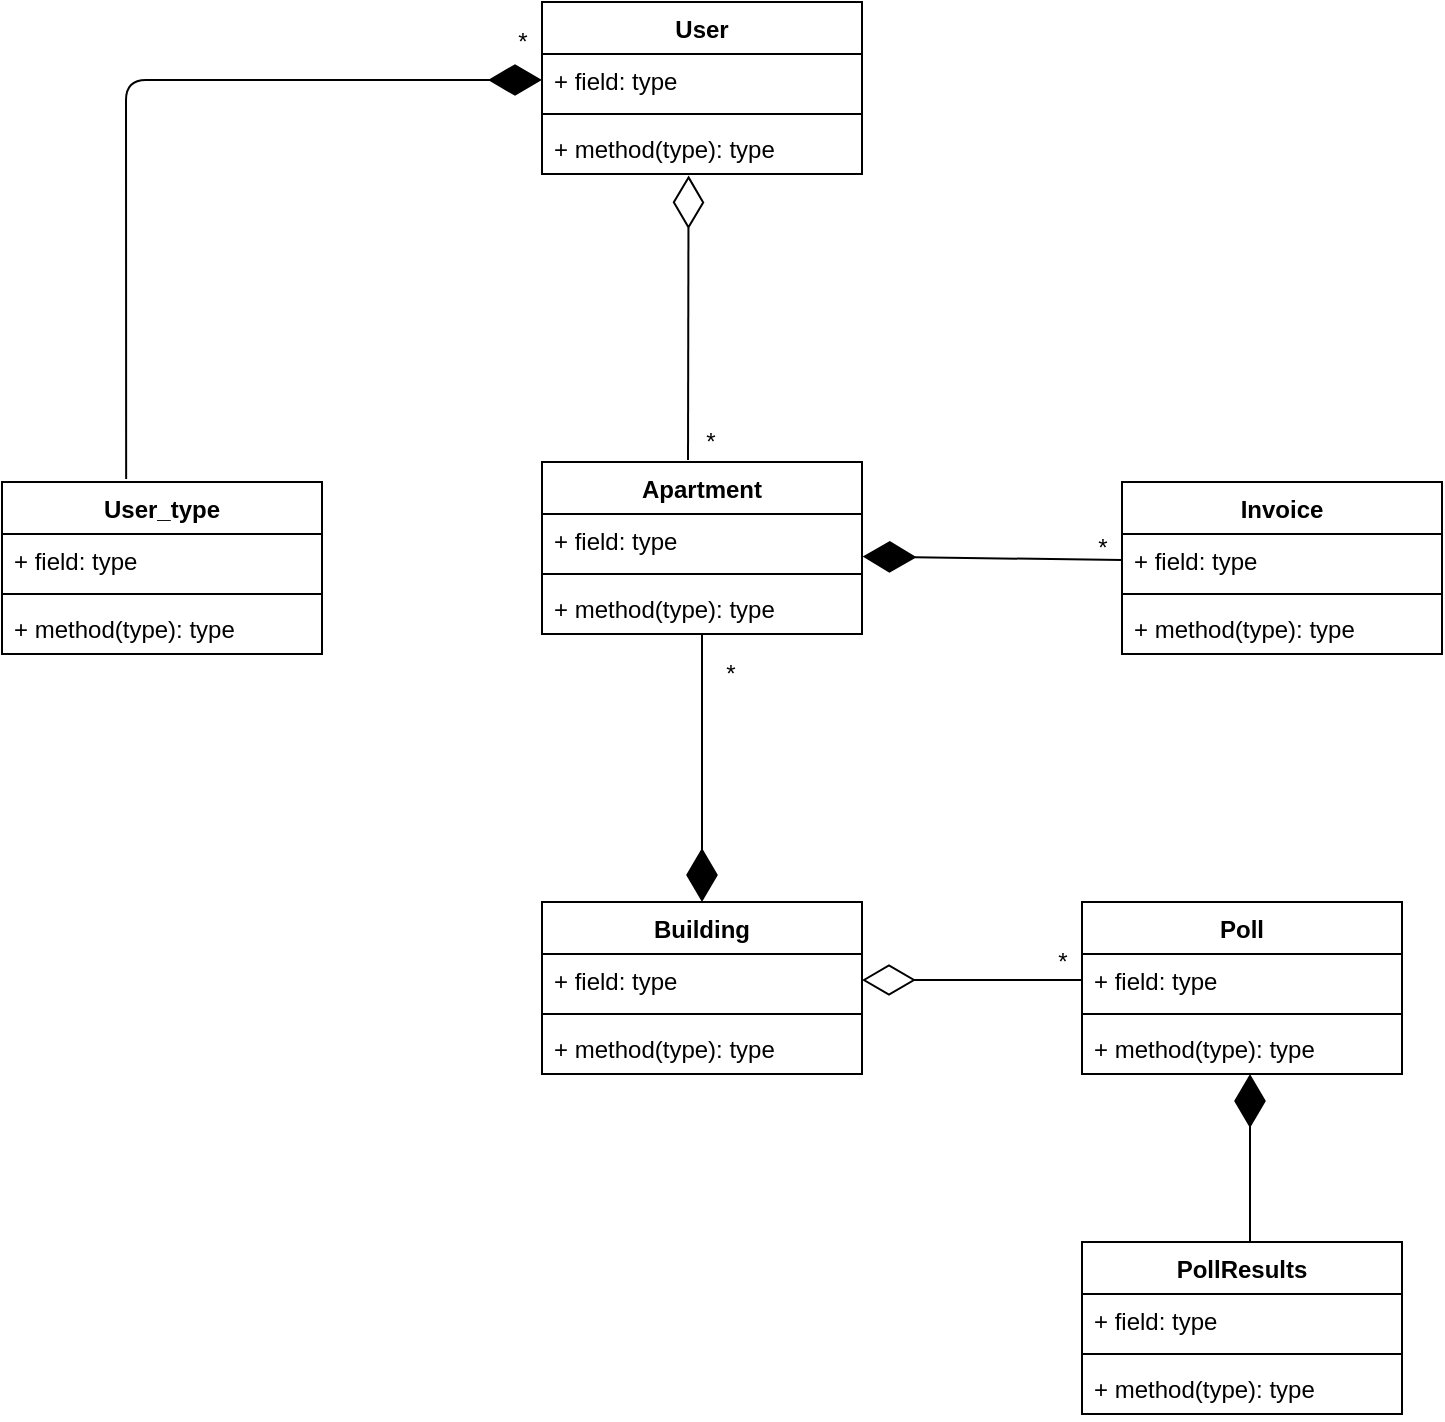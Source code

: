 <mxfile version="12.9.8" type="device"><diagram id="KcQRwnZjjGL758CDc1Ne" name="Page-1"><mxGraphModel dx="1679" dy="745" grid="1" gridSize="10" guides="1" tooltips="1" connect="1" arrows="1" fold="1" page="1" pageScale="1" pageWidth="827" pageHeight="1169" math="0" shadow="0"><root><mxCell id="0"/><mxCell id="1" parent="0"/><mxCell id="zUlaA7k35xaxrbTrV2EQ-1" value="User" style="swimlane;fontStyle=1;align=center;verticalAlign=top;childLayout=stackLayout;horizontal=1;startSize=26;horizontalStack=0;resizeParent=1;resizeParentMax=0;resizeLast=0;collapsible=1;marginBottom=0;" vertex="1" parent="1"><mxGeometry x="320" y="80" width="160" height="86" as="geometry"/></mxCell><mxCell id="zUlaA7k35xaxrbTrV2EQ-2" value="+ field: type" style="text;strokeColor=none;fillColor=none;align=left;verticalAlign=top;spacingLeft=4;spacingRight=4;overflow=hidden;rotatable=0;points=[[0,0.5],[1,0.5]];portConstraint=eastwest;" vertex="1" parent="zUlaA7k35xaxrbTrV2EQ-1"><mxGeometry y="26" width="160" height="26" as="geometry"/></mxCell><mxCell id="zUlaA7k35xaxrbTrV2EQ-3" value="" style="line;strokeWidth=1;fillColor=none;align=left;verticalAlign=middle;spacingTop=-1;spacingLeft=3;spacingRight=3;rotatable=0;labelPosition=right;points=[];portConstraint=eastwest;" vertex="1" parent="zUlaA7k35xaxrbTrV2EQ-1"><mxGeometry y="52" width="160" height="8" as="geometry"/></mxCell><mxCell id="zUlaA7k35xaxrbTrV2EQ-4" value="+ method(type): type" style="text;strokeColor=none;fillColor=none;align=left;verticalAlign=top;spacingLeft=4;spacingRight=4;overflow=hidden;rotatable=0;points=[[0,0.5],[1,0.5]];portConstraint=eastwest;" vertex="1" parent="zUlaA7k35xaxrbTrV2EQ-1"><mxGeometry y="60" width="160" height="26" as="geometry"/></mxCell><mxCell id="zUlaA7k35xaxrbTrV2EQ-10" value="" style="endArrow=diamondThin;endFill=1;endSize=24;html=1;exitX=0.388;exitY=-0.018;exitDx=0;exitDy=0;exitPerimeter=0;entryX=0;entryY=0.5;entryDx=0;entryDy=0;" edge="1" parent="1" source="zUlaA7k35xaxrbTrV2EQ-5" target="zUlaA7k35xaxrbTrV2EQ-2"><mxGeometry width="160" relative="1" as="geometry"><mxPoint x="270" y="440" as="sourcePoint"/><mxPoint x="430" y="440" as="targetPoint"/><Array as="points"><mxPoint x="112" y="119"/></Array></mxGeometry></mxCell><mxCell id="zUlaA7k35xaxrbTrV2EQ-11" value="Apartment&#10;" style="swimlane;fontStyle=1;align=center;verticalAlign=top;childLayout=stackLayout;horizontal=1;startSize=26;horizontalStack=0;resizeParent=1;resizeParentMax=0;resizeLast=0;collapsible=1;marginBottom=0;" vertex="1" parent="1"><mxGeometry x="320" y="310" width="160" height="86" as="geometry"/></mxCell><mxCell id="zUlaA7k35xaxrbTrV2EQ-12" value="+ field: type" style="text;strokeColor=none;fillColor=none;align=left;verticalAlign=top;spacingLeft=4;spacingRight=4;overflow=hidden;rotatable=0;points=[[0,0.5],[1,0.5]];portConstraint=eastwest;" vertex="1" parent="zUlaA7k35xaxrbTrV2EQ-11"><mxGeometry y="26" width="160" height="26" as="geometry"/></mxCell><mxCell id="zUlaA7k35xaxrbTrV2EQ-13" value="" style="line;strokeWidth=1;fillColor=none;align=left;verticalAlign=middle;spacingTop=-1;spacingLeft=3;spacingRight=3;rotatable=0;labelPosition=right;points=[];portConstraint=eastwest;" vertex="1" parent="zUlaA7k35xaxrbTrV2EQ-11"><mxGeometry y="52" width="160" height="8" as="geometry"/></mxCell><mxCell id="zUlaA7k35xaxrbTrV2EQ-14" value="+ method(type): type" style="text;strokeColor=none;fillColor=none;align=left;verticalAlign=top;spacingLeft=4;spacingRight=4;overflow=hidden;rotatable=0;points=[[0,0.5],[1,0.5]];portConstraint=eastwest;" vertex="1" parent="zUlaA7k35xaxrbTrV2EQ-11"><mxGeometry y="60" width="160" height="26" as="geometry"/></mxCell><mxCell id="zUlaA7k35xaxrbTrV2EQ-15" value="" style="endArrow=diamondThin;endFill=0;endSize=24;html=1;entryX=0.458;entryY=1.027;entryDx=0;entryDy=0;entryPerimeter=0;" edge="1" parent="1" target="zUlaA7k35xaxrbTrV2EQ-4"><mxGeometry width="160" relative="1" as="geometry"><mxPoint x="393" y="309" as="sourcePoint"/><mxPoint x="430" y="440" as="targetPoint"/><Array as="points"/></mxGeometry></mxCell><mxCell id="zUlaA7k35xaxrbTrV2EQ-16" value="Building&#10;" style="swimlane;fontStyle=1;align=center;verticalAlign=top;childLayout=stackLayout;horizontal=1;startSize=26;horizontalStack=0;resizeParent=1;resizeParentMax=0;resizeLast=0;collapsible=1;marginBottom=0;" vertex="1" parent="1"><mxGeometry x="320" y="530" width="160" height="86" as="geometry"/></mxCell><mxCell id="zUlaA7k35xaxrbTrV2EQ-17" value="+ field: type" style="text;strokeColor=none;fillColor=none;align=left;verticalAlign=top;spacingLeft=4;spacingRight=4;overflow=hidden;rotatable=0;points=[[0,0.5],[1,0.5]];portConstraint=eastwest;" vertex="1" parent="zUlaA7k35xaxrbTrV2EQ-16"><mxGeometry y="26" width="160" height="26" as="geometry"/></mxCell><mxCell id="zUlaA7k35xaxrbTrV2EQ-18" value="" style="line;strokeWidth=1;fillColor=none;align=left;verticalAlign=middle;spacingTop=-1;spacingLeft=3;spacingRight=3;rotatable=0;labelPosition=right;points=[];portConstraint=eastwest;" vertex="1" parent="zUlaA7k35xaxrbTrV2EQ-16"><mxGeometry y="52" width="160" height="8" as="geometry"/></mxCell><mxCell id="zUlaA7k35xaxrbTrV2EQ-19" value="+ method(type): type" style="text;strokeColor=none;fillColor=none;align=left;verticalAlign=top;spacingLeft=4;spacingRight=4;overflow=hidden;rotatable=0;points=[[0,0.5],[1,0.5]];portConstraint=eastwest;" vertex="1" parent="zUlaA7k35xaxrbTrV2EQ-16"><mxGeometry y="60" width="160" height="26" as="geometry"/></mxCell><mxCell id="zUlaA7k35xaxrbTrV2EQ-20" value="" style="endArrow=diamondThin;endFill=1;endSize=24;html=1;entryX=0.5;entryY=0;entryDx=0;entryDy=0;" edge="1" parent="1" source="zUlaA7k35xaxrbTrV2EQ-14" target="zUlaA7k35xaxrbTrV2EQ-16"><mxGeometry width="160" relative="1" as="geometry"><mxPoint x="254" y="480" as="sourcePoint"/><mxPoint x="414" y="480" as="targetPoint"/><Array as="points"><mxPoint x="400" y="450"/></Array></mxGeometry></mxCell><mxCell id="zUlaA7k35xaxrbTrV2EQ-25" value="" style="endArrow=diamondThin;endFill=1;endSize=24;html=1;entryX=1.002;entryY=0.819;entryDx=0;entryDy=0;entryPerimeter=0;exitX=0;exitY=0.5;exitDx=0;exitDy=0;" edge="1" parent="1" source="zUlaA7k35xaxrbTrV2EQ-22" target="zUlaA7k35xaxrbTrV2EQ-12"><mxGeometry width="160" relative="1" as="geometry"><mxPoint x="270" y="440" as="sourcePoint"/><mxPoint x="430" y="440" as="targetPoint"/></mxGeometry></mxCell><mxCell id="zUlaA7k35xaxrbTrV2EQ-21" value="Invoice&#10;" style="swimlane;fontStyle=1;align=center;verticalAlign=top;childLayout=stackLayout;horizontal=1;startSize=26;horizontalStack=0;resizeParent=1;resizeParentMax=0;resizeLast=0;collapsible=1;marginBottom=0;" vertex="1" parent="1"><mxGeometry x="610" y="320" width="160" height="86" as="geometry"/></mxCell><mxCell id="zUlaA7k35xaxrbTrV2EQ-22" value="+ field: type" style="text;strokeColor=none;fillColor=none;align=left;verticalAlign=top;spacingLeft=4;spacingRight=4;overflow=hidden;rotatable=0;points=[[0,0.5],[1,0.5]];portConstraint=eastwest;" vertex="1" parent="zUlaA7k35xaxrbTrV2EQ-21"><mxGeometry y="26" width="160" height="26" as="geometry"/></mxCell><mxCell id="zUlaA7k35xaxrbTrV2EQ-23" value="" style="line;strokeWidth=1;fillColor=none;align=left;verticalAlign=middle;spacingTop=-1;spacingLeft=3;spacingRight=3;rotatable=0;labelPosition=right;points=[];portConstraint=eastwest;" vertex="1" parent="zUlaA7k35xaxrbTrV2EQ-21"><mxGeometry y="52" width="160" height="8" as="geometry"/></mxCell><mxCell id="zUlaA7k35xaxrbTrV2EQ-24" value="+ method(type): type" style="text;strokeColor=none;fillColor=none;align=left;verticalAlign=top;spacingLeft=4;spacingRight=4;overflow=hidden;rotatable=0;points=[[0,0.5],[1,0.5]];portConstraint=eastwest;" vertex="1" parent="zUlaA7k35xaxrbTrV2EQ-21"><mxGeometry y="60" width="160" height="26" as="geometry"/></mxCell><mxCell id="zUlaA7k35xaxrbTrV2EQ-5" value="User_type" style="swimlane;fontStyle=1;align=center;verticalAlign=top;childLayout=stackLayout;horizontal=1;startSize=26;horizontalStack=0;resizeParent=1;resizeParentMax=0;resizeLast=0;collapsible=1;marginBottom=0;" vertex="1" parent="1"><mxGeometry x="50" y="320" width="160" height="86" as="geometry"/></mxCell><mxCell id="zUlaA7k35xaxrbTrV2EQ-6" value="+ field: type" style="text;strokeColor=none;fillColor=none;align=left;verticalAlign=top;spacingLeft=4;spacingRight=4;overflow=hidden;rotatable=0;points=[[0,0.5],[1,0.5]];portConstraint=eastwest;" vertex="1" parent="zUlaA7k35xaxrbTrV2EQ-5"><mxGeometry y="26" width="160" height="26" as="geometry"/></mxCell><mxCell id="zUlaA7k35xaxrbTrV2EQ-7" value="" style="line;strokeWidth=1;fillColor=none;align=left;verticalAlign=middle;spacingTop=-1;spacingLeft=3;spacingRight=3;rotatable=0;labelPosition=right;points=[];portConstraint=eastwest;" vertex="1" parent="zUlaA7k35xaxrbTrV2EQ-5"><mxGeometry y="52" width="160" height="8" as="geometry"/></mxCell><mxCell id="zUlaA7k35xaxrbTrV2EQ-8" value="+ method(type): type" style="text;strokeColor=none;fillColor=none;align=left;verticalAlign=top;spacingLeft=4;spacingRight=4;overflow=hidden;rotatable=0;points=[[0,0.5],[1,0.5]];portConstraint=eastwest;" vertex="1" parent="zUlaA7k35xaxrbTrV2EQ-5"><mxGeometry y="60" width="160" height="26" as="geometry"/></mxCell><mxCell id="zUlaA7k35xaxrbTrV2EQ-26" value="Poll&#10;" style="swimlane;fontStyle=1;align=center;verticalAlign=top;childLayout=stackLayout;horizontal=1;startSize=26;horizontalStack=0;resizeParent=1;resizeParentMax=0;resizeLast=0;collapsible=1;marginBottom=0;" vertex="1" parent="1"><mxGeometry x="590" y="530" width="160" height="86" as="geometry"/></mxCell><mxCell id="zUlaA7k35xaxrbTrV2EQ-27" value="+ field: type" style="text;strokeColor=none;fillColor=none;align=left;verticalAlign=top;spacingLeft=4;spacingRight=4;overflow=hidden;rotatable=0;points=[[0,0.5],[1,0.5]];portConstraint=eastwest;" vertex="1" parent="zUlaA7k35xaxrbTrV2EQ-26"><mxGeometry y="26" width="160" height="26" as="geometry"/></mxCell><mxCell id="zUlaA7k35xaxrbTrV2EQ-28" value="" style="line;strokeWidth=1;fillColor=none;align=left;verticalAlign=middle;spacingTop=-1;spacingLeft=3;spacingRight=3;rotatable=0;labelPosition=right;points=[];portConstraint=eastwest;" vertex="1" parent="zUlaA7k35xaxrbTrV2EQ-26"><mxGeometry y="52" width="160" height="8" as="geometry"/></mxCell><mxCell id="zUlaA7k35xaxrbTrV2EQ-29" value="+ method(type): type" style="text;strokeColor=none;fillColor=none;align=left;verticalAlign=top;spacingLeft=4;spacingRight=4;overflow=hidden;rotatable=0;points=[[0,0.5],[1,0.5]];portConstraint=eastwest;" vertex="1" parent="zUlaA7k35xaxrbTrV2EQ-26"><mxGeometry y="60" width="160" height="26" as="geometry"/></mxCell><mxCell id="zUlaA7k35xaxrbTrV2EQ-30" value="" style="endArrow=diamondThin;endFill=0;endSize=24;html=1;exitX=0;exitY=0.5;exitDx=0;exitDy=0;entryX=1;entryY=0.5;entryDx=0;entryDy=0;" edge="1" parent="1" source="zUlaA7k35xaxrbTrV2EQ-27" target="zUlaA7k35xaxrbTrV2EQ-17"><mxGeometry width="160" relative="1" as="geometry"><mxPoint x="210" y="440" as="sourcePoint"/><mxPoint x="370" y="440" as="targetPoint"/></mxGeometry></mxCell><mxCell id="zUlaA7k35xaxrbTrV2EQ-31" value="*" style="text;html=1;resizable=0;autosize=1;align=center;verticalAlign=middle;points=[];fillColor=none;strokeColor=none;rounded=0;" vertex="1" parent="1"><mxGeometry x="300" y="90" width="20" height="20" as="geometry"/></mxCell><mxCell id="zUlaA7k35xaxrbTrV2EQ-32" value="*" style="text;html=1;resizable=0;autosize=1;align=center;verticalAlign=middle;points=[];fillColor=none;strokeColor=none;rounded=0;" vertex="1" parent="1"><mxGeometry x="394" y="290" width="20" height="20" as="geometry"/></mxCell><mxCell id="zUlaA7k35xaxrbTrV2EQ-33" value="*" style="text;html=1;resizable=0;autosize=1;align=center;verticalAlign=middle;points=[];fillColor=none;strokeColor=none;rounded=0;" vertex="1" parent="1"><mxGeometry x="590" y="343" width="20" height="20" as="geometry"/></mxCell><mxCell id="zUlaA7k35xaxrbTrV2EQ-36" value="*" style="text;html=1;resizable=0;autosize=1;align=center;verticalAlign=middle;points=[];fillColor=none;strokeColor=none;rounded=0;" vertex="1" parent="1"><mxGeometry x="570" y="550" width="20" height="20" as="geometry"/></mxCell><mxCell id="zUlaA7k35xaxrbTrV2EQ-37" value="*" style="text;html=1;resizable=0;autosize=1;align=center;verticalAlign=middle;points=[];fillColor=none;strokeColor=none;rounded=0;" vertex="1" parent="1"><mxGeometry x="403.5" y="406" width="20" height="20" as="geometry"/></mxCell><mxCell id="zUlaA7k35xaxrbTrV2EQ-43" value="PollResults" style="swimlane;fontStyle=1;align=center;verticalAlign=top;childLayout=stackLayout;horizontal=1;startSize=26;horizontalStack=0;resizeParent=1;resizeParentMax=0;resizeLast=0;collapsible=1;marginBottom=0;" vertex="1" parent="1"><mxGeometry x="590" y="700" width="160" height="86" as="geometry"/></mxCell><mxCell id="zUlaA7k35xaxrbTrV2EQ-44" value="+ field: type" style="text;strokeColor=none;fillColor=none;align=left;verticalAlign=top;spacingLeft=4;spacingRight=4;overflow=hidden;rotatable=0;points=[[0,0.5],[1,0.5]];portConstraint=eastwest;" vertex="1" parent="zUlaA7k35xaxrbTrV2EQ-43"><mxGeometry y="26" width="160" height="26" as="geometry"/></mxCell><mxCell id="zUlaA7k35xaxrbTrV2EQ-45" value="" style="line;strokeWidth=1;fillColor=none;align=left;verticalAlign=middle;spacingTop=-1;spacingLeft=3;spacingRight=3;rotatable=0;labelPosition=right;points=[];portConstraint=eastwest;" vertex="1" parent="zUlaA7k35xaxrbTrV2EQ-43"><mxGeometry y="52" width="160" height="8" as="geometry"/></mxCell><mxCell id="zUlaA7k35xaxrbTrV2EQ-46" value="+ method(type): type" style="text;strokeColor=none;fillColor=none;align=left;verticalAlign=top;spacingLeft=4;spacingRight=4;overflow=hidden;rotatable=0;points=[[0,0.5],[1,0.5]];portConstraint=eastwest;" vertex="1" parent="zUlaA7k35xaxrbTrV2EQ-43"><mxGeometry y="60" width="160" height="26" as="geometry"/></mxCell><mxCell id="zUlaA7k35xaxrbTrV2EQ-47" value="" style="endArrow=diamondThin;endFill=1;endSize=24;html=1;entryX=0.525;entryY=1;entryDx=0;entryDy=0;entryPerimeter=0;" edge="1" parent="1" target="zUlaA7k35xaxrbTrV2EQ-29"><mxGeometry width="160" relative="1" as="geometry"><mxPoint x="674" y="700" as="sourcePoint"/><mxPoint x="760" y="560" as="targetPoint"/></mxGeometry></mxCell></root></mxGraphModel></diagram></mxfile>